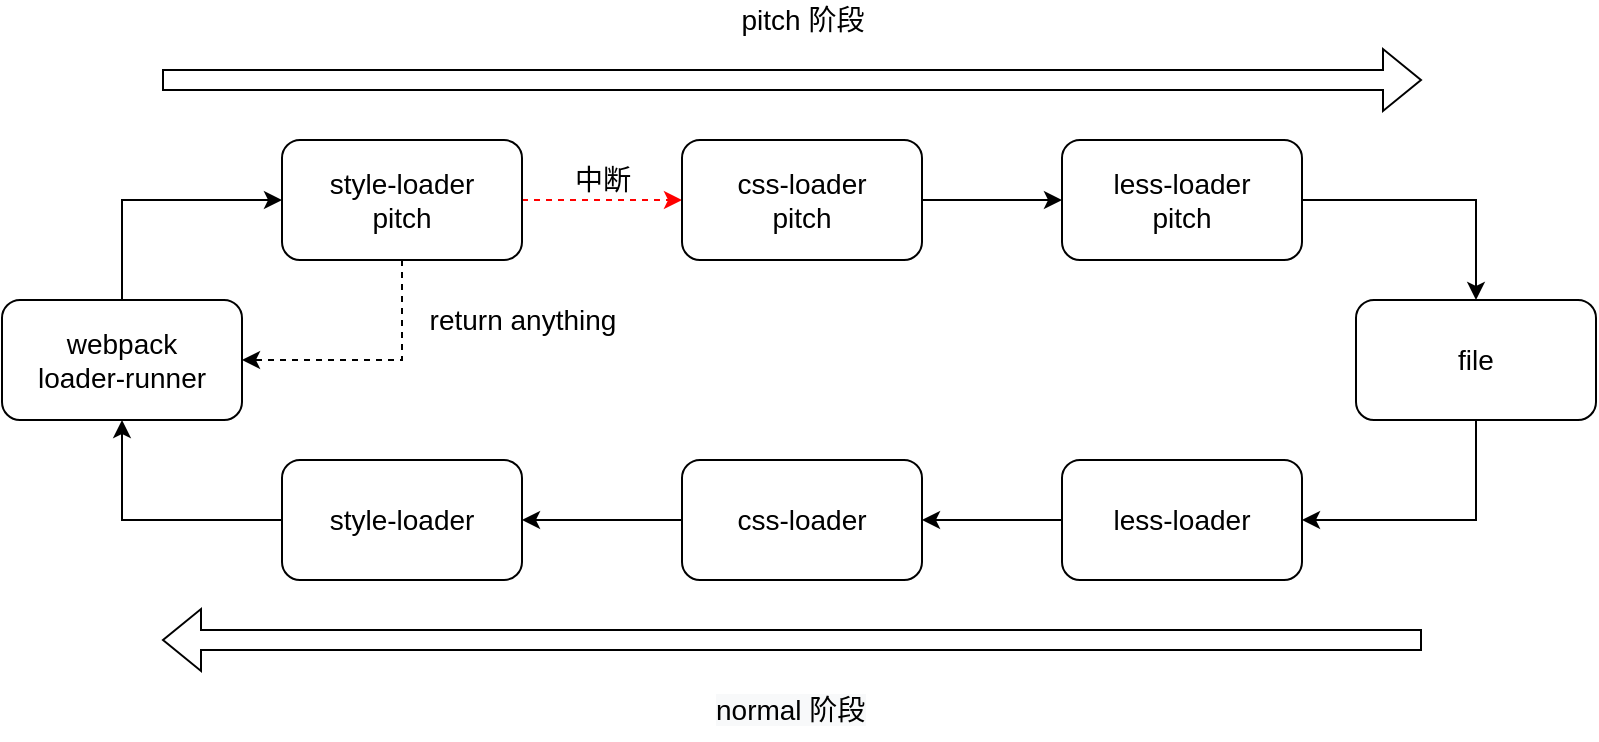 <mxfile version="17.4.6" type="github">
  <diagram id="O400-xOetl1Luc0ltQ6_" name="Page-1">
    <mxGraphModel dx="946" dy="525" grid="1" gridSize="10" guides="1" tooltips="1" connect="1" arrows="1" fold="1" page="1" pageScale="1" pageWidth="1654" pageHeight="2336" math="0" shadow="0">
      <root>
        <mxCell id="0" />
        <mxCell id="1" parent="0" />
        <mxCell id="kwXHbnUYNoz1Og6_vg1k-4" value="" style="shape=flexArrow;endArrow=classic;html=1;rounded=0;" parent="1" edge="1">
          <mxGeometry width="50" height="50" relative="1" as="geometry">
            <mxPoint x="230" y="140" as="sourcePoint" />
            <mxPoint x="860" y="140" as="targetPoint" />
          </mxGeometry>
        </mxCell>
        <mxCell id="kwXHbnUYNoz1Og6_vg1k-11" style="edgeStyle=orthogonalEdgeStyle;rounded=0;orthogonalLoop=1;jettySize=auto;html=1;exitX=0.5;exitY=1;exitDx=0;exitDy=0;entryX=1;entryY=0.5;entryDx=0;entryDy=0;fontSize=14;dashed=1;" parent="1" source="kwXHbnUYNoz1Og6_vg1k-5" target="kwXHbnUYNoz1Og6_vg1k-8" edge="1">
          <mxGeometry relative="1" as="geometry" />
        </mxCell>
        <mxCell id="kwXHbnUYNoz1Og6_vg1k-21" value="return anything" style="edgeLabel;html=1;align=center;verticalAlign=middle;resizable=0;points=[];fontSize=14;" parent="kwXHbnUYNoz1Og6_vg1k-11" vertex="1" connectable="0">
          <mxGeometry x="-0.485" y="4" relative="1" as="geometry">
            <mxPoint x="56" y="-4" as="offset" />
          </mxGeometry>
        </mxCell>
        <mxCell id="kwXHbnUYNoz1Og6_vg1k-15" style="edgeStyle=orthogonalEdgeStyle;rounded=0;orthogonalLoop=1;jettySize=auto;html=1;exitX=1;exitY=0.5;exitDx=0;exitDy=0;fontSize=14;strokeColor=#FF0000;dashed=1;" parent="1" source="kwXHbnUYNoz1Og6_vg1k-5" target="kwXHbnUYNoz1Og6_vg1k-6" edge="1">
          <mxGeometry relative="1" as="geometry" />
        </mxCell>
        <mxCell id="kwXHbnUYNoz1Og6_vg1k-20" value="中断" style="edgeLabel;html=1;align=center;verticalAlign=middle;resizable=0;points=[];fontSize=14;" parent="kwXHbnUYNoz1Og6_vg1k-15" vertex="1" connectable="0">
          <mxGeometry x="0.125" y="3" relative="1" as="geometry">
            <mxPoint x="-5" y="-7" as="offset" />
          </mxGeometry>
        </mxCell>
        <mxCell id="kwXHbnUYNoz1Og6_vg1k-5" value="&lt;font style=&quot;font-size: 14px&quot;&gt;style-loader&lt;br&gt;pitch&lt;/font&gt;" style="rounded=1;whiteSpace=wrap;html=1;" parent="1" vertex="1">
          <mxGeometry x="290" y="170" width="120" height="60" as="geometry" />
        </mxCell>
        <mxCell id="kwXHbnUYNoz1Og6_vg1k-16" style="edgeStyle=orthogonalEdgeStyle;rounded=0;orthogonalLoop=1;jettySize=auto;html=1;exitX=1;exitY=0.5;exitDx=0;exitDy=0;entryX=0;entryY=0.5;entryDx=0;entryDy=0;fontSize=14;" parent="1" source="kwXHbnUYNoz1Og6_vg1k-6" target="kwXHbnUYNoz1Og6_vg1k-7" edge="1">
          <mxGeometry relative="1" as="geometry" />
        </mxCell>
        <mxCell id="kwXHbnUYNoz1Og6_vg1k-6" value="&lt;font style=&quot;font-size: 14px&quot;&gt;css-loader&lt;br&gt;pitch&lt;/font&gt;" style="rounded=1;whiteSpace=wrap;html=1;" parent="1" vertex="1">
          <mxGeometry x="490" y="170" width="120" height="60" as="geometry" />
        </mxCell>
        <mxCell id="kwXHbnUYNoz1Og6_vg1k-23" style="edgeStyle=orthogonalEdgeStyle;rounded=0;orthogonalLoop=1;jettySize=auto;html=1;exitX=1;exitY=0.5;exitDx=0;exitDy=0;fontSize=14;strokeColor=#000000;" parent="1" source="kwXHbnUYNoz1Og6_vg1k-7" target="kwXHbnUYNoz1Og6_vg1k-22" edge="1">
          <mxGeometry relative="1" as="geometry" />
        </mxCell>
        <mxCell id="kwXHbnUYNoz1Og6_vg1k-7" value="&lt;font style=&quot;font-size: 14px&quot;&gt;less-loader&lt;br&gt;pitch&lt;/font&gt;" style="rounded=1;whiteSpace=wrap;html=1;" parent="1" vertex="1">
          <mxGeometry x="680" y="170" width="120" height="60" as="geometry" />
        </mxCell>
        <mxCell id="kwXHbnUYNoz1Og6_vg1k-10" style="edgeStyle=orthogonalEdgeStyle;rounded=0;orthogonalLoop=1;jettySize=auto;html=1;exitX=0.5;exitY=0;exitDx=0;exitDy=0;entryX=0;entryY=0.5;entryDx=0;entryDy=0;fontSize=14;" parent="1" source="kwXHbnUYNoz1Og6_vg1k-8" target="kwXHbnUYNoz1Og6_vg1k-5" edge="1">
          <mxGeometry relative="1" as="geometry" />
        </mxCell>
        <mxCell id="kwXHbnUYNoz1Og6_vg1k-8" value="webpack&lt;br&gt;loader-runner" style="rounded=1;whiteSpace=wrap;html=1;fontSize=14;" parent="1" vertex="1">
          <mxGeometry x="150" y="250" width="120" height="60" as="geometry" />
        </mxCell>
        <mxCell id="kwXHbnUYNoz1Og6_vg1k-25" style="edgeStyle=orthogonalEdgeStyle;rounded=0;orthogonalLoop=1;jettySize=auto;html=1;exitX=0;exitY=0.5;exitDx=0;exitDy=0;entryX=0.5;entryY=1;entryDx=0;entryDy=0;fontSize=14;strokeColor=#000000;" parent="1" source="kwXHbnUYNoz1Og6_vg1k-12" target="kwXHbnUYNoz1Og6_vg1k-8" edge="1">
          <mxGeometry relative="1" as="geometry" />
        </mxCell>
        <mxCell id="kwXHbnUYNoz1Og6_vg1k-12" value="&lt;font style=&quot;font-size: 14px&quot;&gt;style-loader&lt;br&gt;&lt;/font&gt;" style="rounded=1;whiteSpace=wrap;html=1;" parent="1" vertex="1">
          <mxGeometry x="290" y="330" width="120" height="60" as="geometry" />
        </mxCell>
        <mxCell id="kwXHbnUYNoz1Og6_vg1k-18" style="edgeStyle=orthogonalEdgeStyle;rounded=0;orthogonalLoop=1;jettySize=auto;html=1;exitX=0;exitY=0.5;exitDx=0;exitDy=0;fontSize=14;" parent="1" source="kwXHbnUYNoz1Og6_vg1k-13" target="kwXHbnUYNoz1Og6_vg1k-12" edge="1">
          <mxGeometry relative="1" as="geometry">
            <mxPoint x="450" y="360" as="targetPoint" />
          </mxGeometry>
        </mxCell>
        <mxCell id="kwXHbnUYNoz1Og6_vg1k-13" value="&lt;font style=&quot;font-size: 14px&quot;&gt;css-loader&lt;br&gt;&lt;/font&gt;" style="rounded=1;whiteSpace=wrap;html=1;" parent="1" vertex="1">
          <mxGeometry x="490" y="330" width="120" height="60" as="geometry" />
        </mxCell>
        <mxCell id="kwXHbnUYNoz1Og6_vg1k-17" style="edgeStyle=orthogonalEdgeStyle;rounded=0;orthogonalLoop=1;jettySize=auto;html=1;exitX=0;exitY=0.5;exitDx=0;exitDy=0;entryX=1;entryY=0.5;entryDx=0;entryDy=0;fontSize=14;" parent="1" source="kwXHbnUYNoz1Og6_vg1k-14" target="kwXHbnUYNoz1Og6_vg1k-13" edge="1">
          <mxGeometry relative="1" as="geometry" />
        </mxCell>
        <mxCell id="kwXHbnUYNoz1Og6_vg1k-14" value="&lt;font style=&quot;font-size: 14px&quot;&gt;less-loader&lt;br&gt;&lt;/font&gt;" style="rounded=1;whiteSpace=wrap;html=1;" parent="1" vertex="1">
          <mxGeometry x="680" y="330" width="120" height="60" as="geometry" />
        </mxCell>
        <mxCell id="kwXHbnUYNoz1Og6_vg1k-19" value="" style="shape=flexArrow;endArrow=classic;html=1;rounded=0;" parent="1" edge="1">
          <mxGeometry width="50" height="50" relative="1" as="geometry">
            <mxPoint x="860" y="420" as="sourcePoint" />
            <mxPoint x="230" y="420" as="targetPoint" />
          </mxGeometry>
        </mxCell>
        <mxCell id="kwXHbnUYNoz1Og6_vg1k-24" style="edgeStyle=orthogonalEdgeStyle;rounded=0;orthogonalLoop=1;jettySize=auto;html=1;exitX=0.5;exitY=1;exitDx=0;exitDy=0;entryX=1;entryY=0.5;entryDx=0;entryDy=0;fontSize=14;strokeColor=#000000;" parent="1" source="kwXHbnUYNoz1Og6_vg1k-22" target="kwXHbnUYNoz1Og6_vg1k-14" edge="1">
          <mxGeometry relative="1" as="geometry" />
        </mxCell>
        <mxCell id="kwXHbnUYNoz1Og6_vg1k-22" value="file" style="rounded=1;whiteSpace=wrap;html=1;fontSize=14;" parent="1" vertex="1">
          <mxGeometry x="827" y="250" width="120" height="60" as="geometry" />
        </mxCell>
        <mxCell id="kwXHbnUYNoz1Og6_vg1k-26" value="pitch 阶段" style="text;html=1;align=center;verticalAlign=middle;resizable=0;points=[];autosize=1;strokeColor=none;fillColor=none;fontSize=14;" parent="1" vertex="1">
          <mxGeometry x="510" y="100" width="80" height="20" as="geometry" />
        </mxCell>
        <mxCell id="kwXHbnUYNoz1Og6_vg1k-27" value="&lt;span style=&quot;color: rgb(0 , 0 , 0) ; font-family: &amp;#34;helvetica&amp;#34; ; font-size: 14px ; font-style: normal ; font-weight: 400 ; letter-spacing: normal ; text-align: center ; text-indent: 0px ; text-transform: none ; word-spacing: 0px ; background-color: rgb(248 , 249 , 250) ; display: inline ; float: none&quot;&gt;normal 阶段&lt;/span&gt;" style="text;whiteSpace=wrap;html=1;fontSize=14;" parent="1" vertex="1">
          <mxGeometry x="505" y="440" width="90" height="30" as="geometry" />
        </mxCell>
      </root>
    </mxGraphModel>
  </diagram>
</mxfile>
